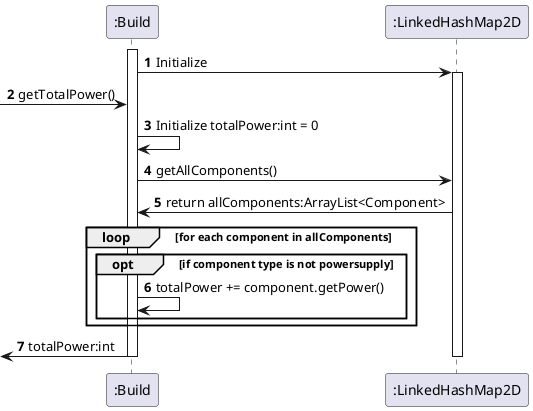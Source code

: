@startuml
'https://plantuml.com/sequence-diagram

autonumber

activate ":Build"
":Build" -> ":LinkedHashMap2D": Initialize

activate ":LinkedHashMap2D"

-> ":Build": getTotalPower()

":Build" -> ":Build": Initialize totalPower:int = 0

":Build" -> ":LinkedHashMap2D": getAllComponents()
":LinkedHashMap2D" -> ":Build": return allComponents:ArrayList<Component>

loop for each component in allComponents

 opt if component type is not powersupply
    ":Build" -> ":Build": totalPower += component.getPower()

    end

end
<- ":Build": totalPower:int

deactivate ":Build"
deactivate ":LinkedHashMap2D"

@enduml